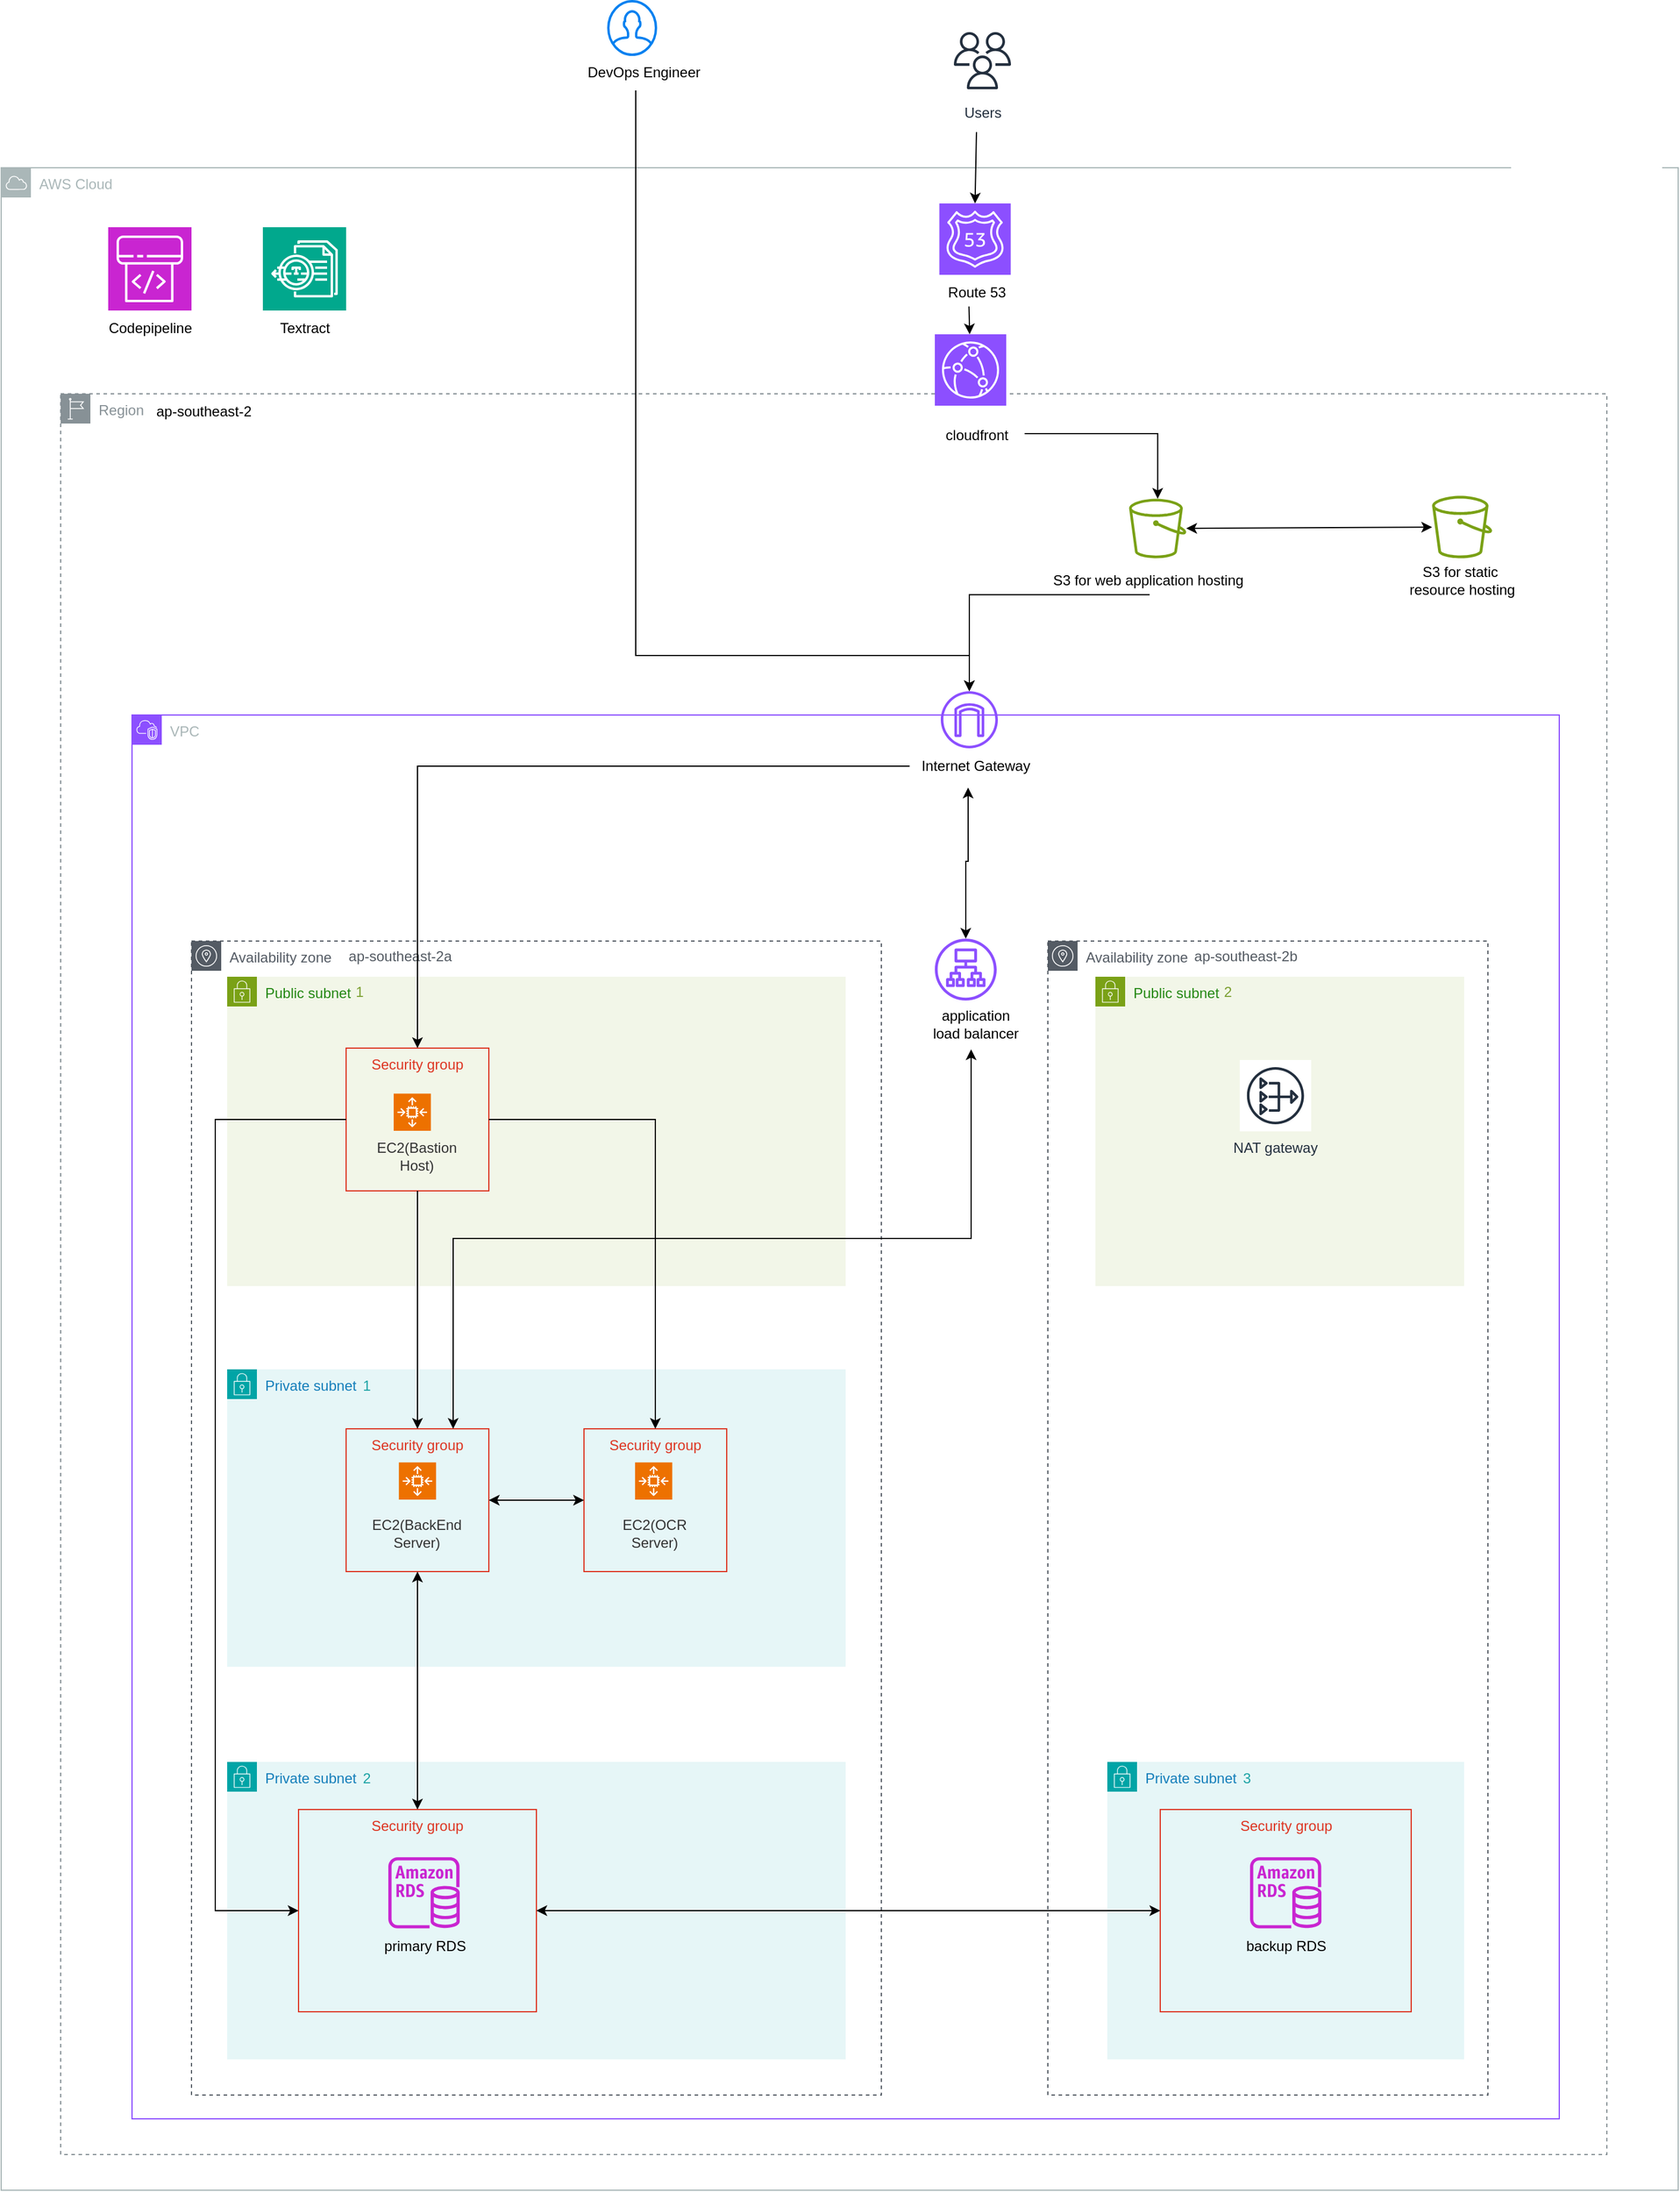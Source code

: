 <mxfile version="26.0.3">
  <diagram name="Page-1" id="8Btx2D27Im8ZOUqlHXfs">
    <mxGraphModel dx="2825" dy="2571" grid="1" gridSize="10" guides="1" tooltips="1" connect="1" arrows="1" fold="1" page="1" pageScale="1" pageWidth="827" pageHeight="1169" math="0" shadow="0">
      <root>
        <mxCell id="0" />
        <mxCell id="1" parent="0" />
        <mxCell id="GONTffMYKAudjiqWZch5-32" value="Availability zone" style="sketch=0;outlineConnect=0;gradientColor=none;html=1;whiteSpace=wrap;fontSize=12;fontStyle=0;shape=mxgraph.aws4.group;grIcon=mxgraph.aws4.group_availability_zone;strokeColor=#545B64;fillColor=none;verticalAlign=top;align=left;spacingLeft=30;fontColor=#545B64;dashed=1;" parent="1" vertex="1">
          <mxGeometry x="-390" y="550" width="580" height="970" as="geometry" />
        </mxCell>
        <mxCell id="GONTffMYKAudjiqWZch5-1" value="AWS Cloud" style="sketch=0;outlineConnect=0;gradientColor=none;html=1;whiteSpace=wrap;fontSize=12;fontStyle=0;shape=mxgraph.aws4.group;grIcon=mxgraph.aws4.group_aws_cloud;strokeColor=#AAB7B8;fillColor=none;verticalAlign=top;align=left;spacingLeft=30;fontColor=#AAB7B8;dashed=0;" parent="1" vertex="1">
          <mxGeometry x="-550" y="-100" width="1410" height="1700" as="geometry" />
        </mxCell>
        <mxCell id="GONTffMYKAudjiqWZch5-2" value="Region" style="sketch=0;outlineConnect=0;gradientColor=none;html=1;whiteSpace=wrap;fontSize=12;fontStyle=0;shape=mxgraph.aws4.group;grIcon=mxgraph.aws4.group_region;strokeColor=#879196;fillColor=none;verticalAlign=top;align=left;spacingLeft=30;fontColor=#879196;dashed=1;" parent="1" vertex="1">
          <mxGeometry x="-500" y="90" width="1300" height="1480" as="geometry" />
        </mxCell>
        <mxCell id="GONTffMYKAudjiqWZch5-3" value="ap-southeast-2" style="text;html=1;align=center;verticalAlign=middle;resizable=0;points=[];autosize=1;strokeColor=none;fillColor=none;" parent="1" vertex="1">
          <mxGeometry x="-430" y="90" width="100" height="30" as="geometry" />
        </mxCell>
        <mxCell id="GONTffMYKAudjiqWZch5-4" value="VPC" style="points=[[0,0],[0.25,0],[0.5,0],[0.75,0],[1,0],[1,0.25],[1,0.5],[1,0.75],[1,1],[0.75,1],[0.5,1],[0.25,1],[0,1],[0,0.75],[0,0.5],[0,0.25]];outlineConnect=0;gradientColor=none;html=1;whiteSpace=wrap;fontSize=12;fontStyle=0;container=0;pointerEvents=0;collapsible=0;recursiveResize=0;shape=mxgraph.aws4.group;grIcon=mxgraph.aws4.group_vpc2;strokeColor=#8C4FFF;fillColor=none;verticalAlign=top;align=left;spacingLeft=30;fontColor=#AAB7B8;dashed=0;" parent="1" vertex="1">
          <mxGeometry x="-440" y="360" width="1200" height="1180" as="geometry" />
        </mxCell>
        <mxCell id="GONTffMYKAudjiqWZch5-5" value="Users" style="sketch=0;outlineConnect=0;fontColor=#232F3E;gradientColor=none;strokeColor=#232F3E;fillColor=#ffffff;dashed=0;verticalLabelPosition=bottom;verticalAlign=top;align=center;html=1;fontSize=12;fontStyle=0;aspect=fixed;shape=mxgraph.aws4.resourceIcon;resIcon=mxgraph.aws4.users;" parent="1" vertex="1">
          <mxGeometry x="245" y="-220" width="60" height="60" as="geometry" />
        </mxCell>
        <mxCell id="GONTffMYKAudjiqWZch5-6" value="" style="endArrow=classic;html=1;rounded=0;entryX=0.5;entryY=0;entryDx=0;entryDy=0;entryPerimeter=0;" parent="1" target="GONTffMYKAudjiqWZch5-9" edge="1">
          <mxGeometry width="50" height="50" relative="1" as="geometry">
            <mxPoint x="270" y="-130" as="sourcePoint" />
            <mxPoint x="160" y="340" as="targetPoint" />
          </mxGeometry>
        </mxCell>
        <mxCell id="GONTffMYKAudjiqWZch5-7" value="" style="html=1;verticalLabelPosition=bottom;align=center;labelBackgroundColor=#ffffff;verticalAlign=top;strokeWidth=2;strokeColor=#0080F0;shadow=0;dashed=0;shape=mxgraph.ios7.icons.user;" parent="1" vertex="1">
          <mxGeometry x="-39.5" y="-240" width="40" height="45" as="geometry" />
        </mxCell>
        <mxCell id="GONTffMYKAudjiqWZch5-8" value="DevOps Engineer" style="text;html=1;align=center;verticalAlign=middle;resizable=0;points=[];autosize=1;strokeColor=none;fillColor=none;" parent="1" vertex="1">
          <mxGeometry x="-70" y="-195" width="120" height="30" as="geometry" />
        </mxCell>
        <mxCell id="GONTffMYKAudjiqWZch5-9" value="" style="sketch=0;points=[[0,0,0],[0.25,0,0],[0.5,0,0],[0.75,0,0],[1,0,0],[0,1,0],[0.25,1,0],[0.5,1,0],[0.75,1,0],[1,1,0],[0,0.25,0],[0,0.5,0],[0,0.75,0],[1,0.25,0],[1,0.5,0],[1,0.75,0]];outlineConnect=0;fontColor=#232F3E;fillColor=#8C4FFF;strokeColor=#ffffff;dashed=0;verticalLabelPosition=bottom;verticalAlign=top;align=center;html=1;fontSize=12;fontStyle=0;aspect=fixed;shape=mxgraph.aws4.resourceIcon;resIcon=mxgraph.aws4.route_53;" parent="1" vertex="1">
          <mxGeometry x="238.79" y="-70" width="60" height="60" as="geometry" />
        </mxCell>
        <mxCell id="GONTffMYKAudjiqWZch5-10" value="Route 53" style="text;html=1;align=center;verticalAlign=middle;resizable=0;points=[];autosize=1;strokeColor=none;fillColor=none;" parent="1" vertex="1">
          <mxGeometry x="235" y="-10" width="70" height="30" as="geometry" />
        </mxCell>
        <mxCell id="GONTffMYKAudjiqWZch5-11" value="" style="endArrow=classic;html=1;rounded=0;exitX=0.446;exitY=1;exitDx=0;exitDy=0;exitPerimeter=0;edgeStyle=orthogonalEdgeStyle;" parent="1" source="GONTffMYKAudjiqWZch5-8" target="GONTffMYKAudjiqWZch5-12" edge="1">
          <mxGeometry width="50" height="50" relative="1" as="geometry">
            <mxPoint x="91" y="80" as="sourcePoint" />
            <mxPoint x="141" y="30" as="targetPoint" />
            <Array as="points">
              <mxPoint x="-16" y="310" />
              <mxPoint x="264" y="310" />
            </Array>
          </mxGeometry>
        </mxCell>
        <mxCell id="GONTffMYKAudjiqWZch5-13" value="" style="sketch=0;outlineConnect=0;fontColor=#232F3E;gradientColor=none;fillColor=#7AA116;strokeColor=none;dashed=0;verticalLabelPosition=bottom;verticalAlign=top;align=center;html=1;fontSize=12;fontStyle=0;aspect=fixed;pointerEvents=1;shape=mxgraph.aws4.bucket;" parent="1" vertex="1">
          <mxGeometry x="398.31" y="178.25" width="48.08" height="50" as="geometry" />
        </mxCell>
        <mxCell id="GONTffMYKAudjiqWZch5-15" value="" style="sketch=0;outlineConnect=0;fontColor=#232F3E;gradientColor=none;fillColor=#7AA116;strokeColor=none;dashed=0;verticalLabelPosition=bottom;verticalAlign=top;align=center;html=1;fontSize=12;fontStyle=0;aspect=fixed;pointerEvents=1;shape=mxgraph.aws4.bucket;" parent="1" vertex="1">
          <mxGeometry x="653.07" y="175.75" width="50.48" height="52.5" as="geometry" />
        </mxCell>
        <mxCell id="GONTffMYKAudjiqWZch5-16" value="S3 for static&amp;nbsp;&lt;div&gt;resource hosting&lt;/div&gt;" style="text;html=1;align=center;verticalAlign=middle;resizable=0;points=[];autosize=1;strokeColor=none;fillColor=none;" parent="1" vertex="1">
          <mxGeometry x="623.31" y="227" width="110" height="40" as="geometry" />
        </mxCell>
        <mxCell id="GONTffMYKAudjiqWZch5-17" value="S3 for web application hosting" style="text;html=1;align=center;verticalAlign=middle;resizable=0;points=[];autosize=1;strokeColor=none;fillColor=none;" parent="1" vertex="1">
          <mxGeometry x="323.79" y="232" width="180" height="30" as="geometry" />
        </mxCell>
        <mxCell id="GONTffMYKAudjiqWZch5-18" value="" style="endArrow=classic;startArrow=classic;html=1;rounded=0;" parent="1" source="GONTffMYKAudjiqWZch5-13" target="GONTffMYKAudjiqWZch5-15" edge="1">
          <mxGeometry width="50" height="50" relative="1" as="geometry">
            <mxPoint x="78.31" y="232" as="sourcePoint" />
            <mxPoint x="128.31" y="182" as="targetPoint" />
          </mxGeometry>
        </mxCell>
        <mxCell id="GONTffMYKAudjiqWZch5-20" value="" style="endArrow=classic;html=1;rounded=0;exitX=1.006;exitY=0.45;exitDx=0;exitDy=0;exitPerimeter=0;edgeStyle=orthogonalEdgeStyle;" parent="1" source="GONTffMYKAudjiqWZch5-79" target="GONTffMYKAudjiqWZch5-13" edge="1">
          <mxGeometry width="50" height="50" relative="1" as="geometry">
            <mxPoint x="266.31" y="81" as="sourcePoint" />
            <mxPoint x="128.31" y="182" as="targetPoint" />
          </mxGeometry>
        </mxCell>
        <mxCell id="GONTffMYKAudjiqWZch5-26" value="Private subnet" style="points=[[0,0],[0.25,0],[0.5,0],[0.75,0],[1,0],[1,0.25],[1,0.5],[1,0.75],[1,1],[0.75,1],[0.5,1],[0.25,1],[0,1],[0,0.75],[0,0.5],[0,0.25]];outlineConnect=0;gradientColor=none;html=1;whiteSpace=wrap;fontSize=12;fontStyle=0;container=1;pointerEvents=0;collapsible=0;recursiveResize=0;shape=mxgraph.aws4.group;grIcon=mxgraph.aws4.group_security_group;grStroke=0;strokeColor=#00A4A6;fillColor=#E6F6F7;verticalAlign=top;align=left;spacingLeft=30;fontColor=#147EBA;dashed=0;" parent="1" vertex="1">
          <mxGeometry x="-360" y="910" width="520" height="250" as="geometry" />
        </mxCell>
        <mxCell id="GONTffMYKAudjiqWZch5-27" value="1" style="text;html=1;align=center;verticalAlign=middle;resizable=0;points=[];autosize=1;strokeColor=none;fillColor=none;fontColor=#1DA3A5;" parent="GONTffMYKAudjiqWZch5-26" vertex="1">
          <mxGeometry x="102" y="-1" width="30" height="30" as="geometry" />
        </mxCell>
        <mxCell id="GONTffMYKAudjiqWZch5-12" value="" style="sketch=0;outlineConnect=0;fontColor=#232F3E;gradientColor=none;fillColor=#8C4FFF;strokeColor=none;dashed=0;verticalLabelPosition=bottom;verticalAlign=top;align=center;html=1;fontSize=12;fontStyle=0;aspect=fixed;pointerEvents=1;shape=mxgraph.aws4.internet_gateway;" parent="1" vertex="1">
          <mxGeometry x="240.0" y="340" width="48" height="48" as="geometry" />
        </mxCell>
        <mxCell id="GONTffMYKAudjiqWZch5-33" value="Availability zone" style="sketch=0;outlineConnect=0;gradientColor=none;html=1;whiteSpace=wrap;fontSize=12;fontStyle=0;shape=mxgraph.aws4.group;grIcon=mxgraph.aws4.group_availability_zone;strokeColor=#545B64;fillColor=none;verticalAlign=top;align=left;spacingLeft=30;fontColor=#545B64;dashed=1;" parent="1" vertex="1">
          <mxGeometry x="330" y="550" width="370" height="970" as="geometry" />
        </mxCell>
        <mxCell id="GONTffMYKAudjiqWZch5-21" value="Internet Gateway" style="text;html=1;align=center;verticalAlign=middle;resizable=0;points=[];autosize=1;strokeColor=none;fillColor=none;" parent="1" vertex="1">
          <mxGeometry x="213.79" y="388" width="110" height="30" as="geometry" />
        </mxCell>
        <mxCell id="GONTffMYKAudjiqWZch5-22" value="Public subnet" style="points=[[0,0],[0.25,0],[0.5,0],[0.75,0],[1,0],[1,0.25],[1,0.5],[1,0.75],[1,1],[0.75,1],[0.5,1],[0.25,1],[0,1],[0,0.75],[0,0.5],[0,0.25]];outlineConnect=0;gradientColor=none;html=1;whiteSpace=wrap;fontSize=12;fontStyle=0;container=1;pointerEvents=0;collapsible=0;recursiveResize=0;shape=mxgraph.aws4.group;grIcon=mxgraph.aws4.group_security_group;grStroke=0;strokeColor=#7AA116;fillColor=#F2F6E8;verticalAlign=top;align=left;spacingLeft=30;fontColor=#248814;dashed=0;" parent="1" vertex="1">
          <mxGeometry x="-360" y="580" width="520" height="260" as="geometry" />
        </mxCell>
        <mxCell id="GONTffMYKAudjiqWZch5-23" value="1" style="text;html=1;align=center;verticalAlign=middle;resizable=0;points=[];autosize=1;strokeColor=none;fillColor=none;fontColor=#7CA032;" parent="GONTffMYKAudjiqWZch5-22" vertex="1">
          <mxGeometry x="96" y="-2" width="30" height="30" as="geometry" />
        </mxCell>
        <mxCell id="GONTffMYKAudjiqWZch5-58" value="Security group" style="fillColor=none;strokeColor=#DD3522;verticalAlign=top;fontStyle=0;fontColor=#DD3522;whiteSpace=wrap;html=1;container=0;" parent="GONTffMYKAudjiqWZch5-22" vertex="1">
          <mxGeometry x="100" y="60" width="120.0" height="120" as="geometry" />
        </mxCell>
        <mxCell id="GONTffMYKAudjiqWZch5-62" value="" style="sketch=0;points=[[0,0,0],[0.25,0,0],[0.5,0,0],[0.75,0,0],[1,0,0],[0,1,0],[0.25,1,0],[0.5,1,0],[0.75,1,0],[1,1,0],[0,0.25,0],[0,0.5,0],[0,0.75,0],[1,0.25,0],[1,0.5,0],[1,0.75,0]];outlineConnect=0;fontColor=#232F3E;fillColor=#ED7100;strokeColor=#ffffff;dashed=0;verticalLabelPosition=bottom;verticalAlign=top;align=center;html=1;fontSize=12;fontStyle=0;aspect=fixed;shape=mxgraph.aws4.resourceIcon;resIcon=mxgraph.aws4.auto_scaling2;" parent="GONTffMYKAudjiqWZch5-22" vertex="1">
          <mxGeometry x="139.998" y="98.235" width="31.28" height="31.28" as="geometry" />
        </mxCell>
        <mxCell id="GONTffMYKAudjiqWZch5-63" value="EC2(Bastion Host)" style="whiteSpace=wrap;html=1;fillColor=none;fontColor=#333333;strokeColor=none;" parent="GONTffMYKAudjiqWZch5-22" vertex="1">
          <mxGeometry x="117.346" y="139.997" width="85.308" height="21.176" as="geometry" />
        </mxCell>
        <mxCell id="GONTffMYKAudjiqWZch5-24" value="Public subnet" style="points=[[0,0],[0.25,0],[0.5,0],[0.75,0],[1,0],[1,0.25],[1,0.5],[1,0.75],[1,1],[0.75,1],[0.5,1],[0.25,1],[0,1],[0,0.75],[0,0.5],[0,0.25]];outlineConnect=0;gradientColor=none;html=1;whiteSpace=wrap;fontSize=12;fontStyle=0;container=1;pointerEvents=0;collapsible=0;recursiveResize=0;shape=mxgraph.aws4.group;grIcon=mxgraph.aws4.group_security_group;grStroke=0;strokeColor=#7AA116;fillColor=#F2F6E8;verticalAlign=top;align=left;spacingLeft=30;fontColor=#248814;dashed=0;" parent="1" vertex="1">
          <mxGeometry x="370" y="580" width="310" height="260" as="geometry" />
        </mxCell>
        <mxCell id="GONTffMYKAudjiqWZch5-25" value="2" style="text;html=1;align=center;verticalAlign=middle;resizable=0;points=[];autosize=1;strokeColor=none;fillColor=none;fontColor=#7CA032;" parent="GONTffMYKAudjiqWZch5-24" vertex="1">
          <mxGeometry x="96" y="-2" width="30" height="30" as="geometry" />
        </mxCell>
        <mxCell id="GONTffMYKAudjiqWZch5-28" value="Private subnet" style="points=[[0,0],[0.25,0],[0.5,0],[0.75,0],[1,0],[1,0.25],[1,0.5],[1,0.75],[1,1],[0.75,1],[0.5,1],[0.25,1],[0,1],[0,0.75],[0,0.5],[0,0.25]];outlineConnect=0;gradientColor=none;html=1;whiteSpace=wrap;fontSize=12;fontStyle=0;container=1;pointerEvents=0;collapsible=0;recursiveResize=0;shape=mxgraph.aws4.group;grIcon=mxgraph.aws4.group_security_group;grStroke=0;strokeColor=#00A4A6;fillColor=#E6F6F7;verticalAlign=top;align=left;spacingLeft=30;fontColor=#147EBA;dashed=0;" parent="1" vertex="1">
          <mxGeometry x="-360" y="1240" width="520" height="250" as="geometry" />
        </mxCell>
        <mxCell id="GONTffMYKAudjiqWZch5-50" value="Security group" style="fillColor=none;strokeColor=#DD3522;verticalAlign=top;fontStyle=0;fontColor=#DD3522;whiteSpace=wrap;html=1;" parent="GONTffMYKAudjiqWZch5-28" vertex="1">
          <mxGeometry x="60" y="40" width="200" height="170" as="geometry" />
        </mxCell>
        <mxCell id="GONTffMYKAudjiqWZch5-29" value="2" style="text;html=1;align=center;verticalAlign=middle;resizable=0;points=[];autosize=1;strokeColor=none;fillColor=none;fontColor=#1DA3A5;" parent="GONTffMYKAudjiqWZch5-28" vertex="1">
          <mxGeometry x="102" y="-1" width="30" height="30" as="geometry" />
        </mxCell>
        <mxCell id="GONTffMYKAudjiqWZch5-47" value="" style="sketch=0;outlineConnect=0;fontColor=#232F3E;gradientColor=none;fillColor=#C925D1;strokeColor=none;dashed=0;verticalLabelPosition=bottom;verticalAlign=top;align=center;html=1;fontSize=12;fontStyle=0;aspect=fixed;pointerEvents=1;shape=mxgraph.aws4.rds_instance;" parent="GONTffMYKAudjiqWZch5-28" vertex="1">
          <mxGeometry x="135.5" y="80" width="60" height="60" as="geometry" />
        </mxCell>
        <mxCell id="GONTffMYKAudjiqWZch5-73" value="primary RDS" style="text;html=1;align=center;verticalAlign=middle;resizable=0;points=[];autosize=1;strokeColor=none;fillColor=none;" parent="GONTffMYKAudjiqWZch5-28" vertex="1">
          <mxGeometry x="120.5" y="140" width="90" height="30" as="geometry" />
        </mxCell>
        <mxCell id="GONTffMYKAudjiqWZch5-30" value="Private subnet" style="points=[[0,0],[0.25,0],[0.5,0],[0.75,0],[1,0],[1,0.25],[1,0.5],[1,0.75],[1,1],[0.75,1],[0.5,1],[0.25,1],[0,1],[0,0.75],[0,0.5],[0,0.25]];outlineConnect=0;gradientColor=none;html=1;whiteSpace=wrap;fontSize=12;fontStyle=0;container=1;pointerEvents=0;collapsible=0;recursiveResize=0;shape=mxgraph.aws4.group;grIcon=mxgraph.aws4.group_security_group;grStroke=0;strokeColor=#00A4A6;fillColor=#E6F6F7;verticalAlign=top;align=left;spacingLeft=30;fontColor=#147EBA;dashed=0;" parent="1" vertex="1">
          <mxGeometry x="380" y="1240" width="300" height="250" as="geometry" />
        </mxCell>
        <mxCell id="GONTffMYKAudjiqWZch5-31" value="3" style="text;html=1;align=center;verticalAlign=middle;resizable=0;points=[];autosize=1;strokeColor=none;fillColor=none;fontColor=#1DA3A5;" parent="GONTffMYKAudjiqWZch5-30" vertex="1">
          <mxGeometry x="102" y="-1" width="30" height="30" as="geometry" />
        </mxCell>
        <mxCell id="GONTffMYKAudjiqWZch5-49" value="Security group" style="fillColor=none;strokeColor=#DD3522;verticalAlign=top;fontStyle=0;fontColor=#DD3522;whiteSpace=wrap;html=1;" parent="GONTffMYKAudjiqWZch5-30" vertex="1">
          <mxGeometry x="44.5" y="40" width="211" height="170" as="geometry" />
        </mxCell>
        <mxCell id="GONTffMYKAudjiqWZch5-35" value="" style="endArrow=classic;html=1;rounded=0;exitX=0.51;exitY=0.897;exitDx=0;exitDy=0;exitPerimeter=0;edgeStyle=orthogonalEdgeStyle;" parent="1" source="GONTffMYKAudjiqWZch5-17" target="GONTffMYKAudjiqWZch5-12" edge="1">
          <mxGeometry width="50" height="50" relative="1" as="geometry">
            <mxPoint x="446.39" y="262" as="sourcePoint" />
            <mxPoint x="284.39" y="374" as="targetPoint" />
          </mxGeometry>
        </mxCell>
        <mxCell id="GONTffMYKAudjiqWZch5-36" value="ap-southeast-2a" style="text;html=1;align=center;verticalAlign=middle;resizable=0;points=[];autosize=1;strokeColor=none;fillColor=none;fontColor=#545B63;" parent="1" vertex="1">
          <mxGeometry x="-270" y="548" width="110" height="30" as="geometry" />
        </mxCell>
        <mxCell id="GONTffMYKAudjiqWZch5-38" value="ap-southeast-2b" style="text;html=1;align=center;verticalAlign=middle;resizable=0;points=[];autosize=1;strokeColor=none;fillColor=none;fontColor=#545B63;" parent="1" vertex="1">
          <mxGeometry x="441.39" y="548" width="110" height="30" as="geometry" />
        </mxCell>
        <mxCell id="GONTffMYKAudjiqWZch5-40" value="" style="sketch=0;outlineConnect=0;fontColor=#232F3E;gradientColor=none;fillColor=#8C4FFF;strokeColor=none;dashed=0;verticalLabelPosition=bottom;verticalAlign=top;align=center;html=1;fontSize=12;fontStyle=0;aspect=fixed;pointerEvents=1;shape=mxgraph.aws4.application_load_balancer;" parent="1" vertex="1">
          <mxGeometry x="235" y="548" width="52" height="52" as="geometry" />
        </mxCell>
        <mxCell id="GONTffMYKAudjiqWZch5-41" value="application&lt;div&gt;load balancer&lt;/div&gt;" style="text;html=1;align=center;verticalAlign=middle;resizable=0;points=[];autosize=1;strokeColor=none;fillColor=none;" parent="1" vertex="1">
          <mxGeometry x="218.79" y="600" width="100" height="40" as="geometry" />
        </mxCell>
        <mxCell id="GONTffMYKAudjiqWZch5-46" value="NAT gateway" style="sketch=0;outlineConnect=0;fontColor=#232F3E;gradientColor=none;strokeColor=#232F3E;fillColor=#ffffff;dashed=0;verticalLabelPosition=bottom;verticalAlign=top;align=center;html=1;fontSize=12;fontStyle=0;aspect=fixed;shape=mxgraph.aws4.resourceIcon;resIcon=mxgraph.aws4.nat_gateway;" parent="1" vertex="1">
          <mxGeometry x="491.39" y="650" width="60" height="60" as="geometry" />
        </mxCell>
        <mxCell id="GONTffMYKAudjiqWZch5-48" value="" style="sketch=0;outlineConnect=0;fontColor=#232F3E;gradientColor=none;fillColor=#C925D1;strokeColor=none;dashed=0;verticalLabelPosition=bottom;verticalAlign=top;align=center;html=1;fontSize=12;fontStyle=0;aspect=fixed;pointerEvents=1;shape=mxgraph.aws4.rds_instance;" parent="1" vertex="1">
          <mxGeometry x="500" y="1320" width="60" height="60" as="geometry" />
        </mxCell>
        <mxCell id="GONTffMYKAudjiqWZch5-51" value="" style="group" parent="1" vertex="1" connectable="0">
          <mxGeometry x="-330" y="960" width="190" height="120" as="geometry" />
        </mxCell>
        <mxCell id="GONTffMYKAudjiqWZch5-59" value="" style="group" parent="GONTffMYKAudjiqWZch5-51" vertex="1" connectable="0">
          <mxGeometry width="190" height="120" as="geometry" />
        </mxCell>
        <mxCell id="GONTffMYKAudjiqWZch5-42" value="Security group" style="fillColor=none;strokeColor=#DD3522;verticalAlign=top;fontStyle=0;fontColor=#DD3522;whiteSpace=wrap;html=1;container=1;" parent="GONTffMYKAudjiqWZch5-59" vertex="1">
          <mxGeometry x="70" width="120.0" height="120" as="geometry" />
        </mxCell>
        <mxCell id="GONTffMYKAudjiqWZch5-43" value="" style="sketch=0;points=[[0,0,0],[0.25,0,0],[0.5,0,0],[0.75,0,0],[1,0,0],[0,1,0],[0.25,1,0],[0.5,1,0],[0.75,1,0],[1,1,0],[0,0.25,0],[0,0.5,0],[0,0.75,0],[1,0.25,0],[1,0.5,0],[1,0.75,0]];outlineConnect=0;fontColor=#232F3E;fillColor=#ED7100;strokeColor=#ffffff;dashed=0;verticalLabelPosition=bottom;verticalAlign=top;align=center;html=1;fontSize=12;fontStyle=0;aspect=fixed;shape=mxgraph.aws4.resourceIcon;resIcon=mxgraph.aws4.auto_scaling2;" parent="GONTffMYKAudjiqWZch5-59" vertex="1">
          <mxGeometry x="114.358" y="28.235" width="31.28" height="31.28" as="geometry" />
        </mxCell>
        <mxCell id="GONTffMYKAudjiqWZch5-44" value="EC2(BackEnd Server)" style="whiteSpace=wrap;html=1;fillColor=none;fontColor=#333333;strokeColor=none;" parent="GONTffMYKAudjiqWZch5-59" vertex="1">
          <mxGeometry x="87.346" y="77.647" width="85.308" height="21.176" as="geometry" />
        </mxCell>
        <mxCell id="GONTffMYKAudjiqWZch5-57" value="" style="group" parent="1" vertex="1" connectable="0">
          <mxGeometry x="-60" y="960" width="120.0" height="120" as="geometry" />
        </mxCell>
        <mxCell id="GONTffMYKAudjiqWZch5-53" value="Security group" style="fillColor=none;strokeColor=#DD3522;verticalAlign=top;fontStyle=0;fontColor=#DD3522;whiteSpace=wrap;html=1;" parent="GONTffMYKAudjiqWZch5-57" vertex="1">
          <mxGeometry width="120.0" height="120" as="geometry" />
        </mxCell>
        <mxCell id="GONTffMYKAudjiqWZch5-54" value="" style="sketch=0;points=[[0,0,0],[0.25,0,0],[0.5,0,0],[0.75,0,0],[1,0,0],[0,1,0],[0.25,1,0],[0.5,1,0],[0.75,1,0],[1,1,0],[0,0.25,0],[0,0.5,0],[0,0.75,0],[1,0.25,0],[1,0.5,0],[1,0.75,0]];outlineConnect=0;fontColor=#232F3E;fillColor=#ED7100;strokeColor=#ffffff;dashed=0;verticalLabelPosition=bottom;verticalAlign=top;align=center;html=1;fontSize=12;fontStyle=0;aspect=fixed;shape=mxgraph.aws4.resourceIcon;resIcon=mxgraph.aws4.auto_scaling2;" parent="GONTffMYKAudjiqWZch5-57" vertex="1">
          <mxGeometry x="42.938" y="28.235" width="31.28" height="31.28" as="geometry" />
        </mxCell>
        <mxCell id="GONTffMYKAudjiqWZch5-55" value="EC2(OCR Server)" style="whiteSpace=wrap;html=1;fillColor=none;fontColor=#333333;strokeColor=none;" parent="GONTffMYKAudjiqWZch5-57" vertex="1">
          <mxGeometry x="17.346" y="77.647" width="85.308" height="21.176" as="geometry" />
        </mxCell>
        <mxCell id="GONTffMYKAudjiqWZch5-65" value="" style="endArrow=classic;startArrow=classic;html=1;rounded=0;exitX=1;exitY=0.5;exitDx=0;exitDy=0;entryX=0;entryY=0.5;entryDx=0;entryDy=0;" parent="1" source="GONTffMYKAudjiqWZch5-42" target="GONTffMYKAudjiqWZch5-53" edge="1">
          <mxGeometry width="50" height="50" relative="1" as="geometry">
            <mxPoint x="270" y="760" as="sourcePoint" />
            <mxPoint x="320" y="710" as="targetPoint" />
          </mxGeometry>
        </mxCell>
        <mxCell id="GONTffMYKAudjiqWZch5-66" value="" style="endArrow=classic;html=1;rounded=0;edgeStyle=orthogonalEdgeStyle;entryX=0.5;entryY=0;entryDx=0;entryDy=0;" parent="1" source="GONTffMYKAudjiqWZch5-21" target="GONTffMYKAudjiqWZch5-58" edge="1">
          <mxGeometry width="50" height="50" relative="1" as="geometry">
            <mxPoint x="270" y="620" as="sourcePoint" />
            <mxPoint x="320" y="570" as="targetPoint" />
          </mxGeometry>
        </mxCell>
        <mxCell id="GONTffMYKAudjiqWZch5-70" style="edgeStyle=orthogonalEdgeStyle;rounded=0;orthogonalLoop=1;jettySize=auto;html=1;exitX=0.5;exitY=1;exitDx=0;exitDy=0;entryX=0.5;entryY=0;entryDx=0;entryDy=0;" parent="1" source="GONTffMYKAudjiqWZch5-58" target="GONTffMYKAudjiqWZch5-42" edge="1">
          <mxGeometry relative="1" as="geometry" />
        </mxCell>
        <mxCell id="GONTffMYKAudjiqWZch5-72" value="backup RDS" style="text;html=1;align=center;verticalAlign=middle;resizable=0;points=[];autosize=1;strokeColor=none;fillColor=none;" parent="1" vertex="1">
          <mxGeometry x="485" y="1380" width="90" height="30" as="geometry" />
        </mxCell>
        <mxCell id="GONTffMYKAudjiqWZch5-74" value="" style="endArrow=classic;startArrow=classic;html=1;rounded=0;exitX=0.5;exitY=0;exitDx=0;exitDy=0;entryX=0.5;entryY=1;entryDx=0;entryDy=0;" parent="1" source="GONTffMYKAudjiqWZch5-50" target="GONTffMYKAudjiqWZch5-42" edge="1">
          <mxGeometry width="50" height="50" relative="1" as="geometry">
            <mxPoint x="270" y="1010" as="sourcePoint" />
            <mxPoint x="320" y="960" as="targetPoint" />
          </mxGeometry>
        </mxCell>
        <mxCell id="GONTffMYKAudjiqWZch5-75" value="" style="endArrow=classic;startArrow=classic;html=1;rounded=0;exitX=1;exitY=0.5;exitDx=0;exitDy=0;entryX=0;entryY=0.5;entryDx=0;entryDy=0;" parent="1" source="GONTffMYKAudjiqWZch5-50" target="GONTffMYKAudjiqWZch5-49" edge="1">
          <mxGeometry width="50" height="50" relative="1" as="geometry">
            <mxPoint x="270" y="1010" as="sourcePoint" />
            <mxPoint x="320" y="960" as="targetPoint" />
          </mxGeometry>
        </mxCell>
        <mxCell id="GONTffMYKAudjiqWZch5-76" value="" style="endArrow=classic;html=1;rounded=0;exitX=0;exitY=0.5;exitDx=0;exitDy=0;entryX=0;entryY=0.5;entryDx=0;entryDy=0;edgeStyle=orthogonalEdgeStyle;" parent="1" source="GONTffMYKAudjiqWZch5-58" target="GONTffMYKAudjiqWZch5-50" edge="1">
          <mxGeometry width="50" height="50" relative="1" as="geometry">
            <mxPoint x="270" y="880" as="sourcePoint" />
            <mxPoint x="320" y="830" as="targetPoint" />
            <Array as="points">
              <mxPoint x="-370" y="700" />
              <mxPoint x="-370" y="1365" />
            </Array>
          </mxGeometry>
        </mxCell>
        <mxCell id="GONTffMYKAudjiqWZch5-78" value="" style="endArrow=classic;html=1;rounded=0;exitX=0.41;exitY=0.887;exitDx=0;exitDy=0;exitPerimeter=0;" parent="1" source="GONTffMYKAudjiqWZch5-10" target="GONTffMYKAudjiqWZch5-77" edge="1">
          <mxGeometry width="50" height="50" relative="1" as="geometry">
            <mxPoint x="264" y="17" as="sourcePoint" />
            <mxPoint x="264" y="340" as="targetPoint" />
          </mxGeometry>
        </mxCell>
        <mxCell id="GONTffMYKAudjiqWZch5-77" value="" style="sketch=0;points=[[0,0,0],[0.25,0,0],[0.5,0,0],[0.75,0,0],[1,0,0],[0,1,0],[0.25,1,0],[0.5,1,0],[0.75,1,0],[1,1,0],[0,0.25,0],[0,0.5,0],[0,0.75,0],[1,0.25,0],[1,0.5,0],[1,0.75,0]];outlineConnect=0;fontColor=#232F3E;fillColor=#8C4FFF;strokeColor=#ffffff;dashed=0;verticalLabelPosition=bottom;verticalAlign=top;align=center;html=1;fontSize=12;fontStyle=0;aspect=fixed;shape=mxgraph.aws4.resourceIcon;resIcon=mxgraph.aws4.cloudfront;" parent="1" vertex="1">
          <mxGeometry x="235" y="40" width="60" height="60" as="geometry" />
        </mxCell>
        <mxCell id="GONTffMYKAudjiqWZch5-79" value="cloudfront" style="text;html=1;align=center;verticalAlign=middle;resizable=0;points=[];autosize=1;strokeColor=none;fillColor=none;" parent="1" vertex="1">
          <mxGeometry x="230" y="110" width="80" height="30" as="geometry" />
        </mxCell>
        <mxCell id="GONTffMYKAudjiqWZch5-80" value="" style="endArrow=classic;html=1;rounded=0;exitX=0.447;exitY=1.1;exitDx=0;exitDy=0;exitPerimeter=0;edgeStyle=orthogonalEdgeStyle;startArrow=classic;startFill=1;" parent="1" source="GONTffMYKAudjiqWZch5-21" target="GONTffMYKAudjiqWZch5-40" edge="1">
          <mxGeometry width="50" height="50" relative="1" as="geometry">
            <mxPoint x="270" y="940" as="sourcePoint" />
            <mxPoint x="320" y="890" as="targetPoint" />
          </mxGeometry>
        </mxCell>
        <mxCell id="GONTffMYKAudjiqWZch5-82" value="" style="endArrow=classic;html=1;rounded=0;exitX=0.467;exitY=1.025;exitDx=0;exitDy=0;exitPerimeter=0;entryX=0.75;entryY=0;entryDx=0;entryDy=0;edgeStyle=orthogonalEdgeStyle;startArrow=classic;startFill=1;" parent="1" source="GONTffMYKAudjiqWZch5-41" target="GONTffMYKAudjiqWZch5-42" edge="1">
          <mxGeometry width="50" height="50" relative="1" as="geometry">
            <mxPoint x="270" y="940" as="sourcePoint" />
            <mxPoint x="320" y="890" as="targetPoint" />
          </mxGeometry>
        </mxCell>
        <mxCell id="GONTffMYKAudjiqWZch5-83" value="" style="sketch=0;points=[[0,0,0],[0.25,0,0],[0.5,0,0],[0.75,0,0],[1,0,0],[0,1,0],[0.25,1,0],[0.5,1,0],[0.75,1,0],[1,1,0],[0,0.25,0],[0,0.5,0],[0,0.75,0],[1,0.25,0],[1,0.5,0],[1,0.75,0]];outlineConnect=0;fontColor=#232F3E;fillColor=#C925D1;strokeColor=#ffffff;dashed=0;verticalLabelPosition=bottom;verticalAlign=top;align=center;html=1;fontSize=12;fontStyle=0;aspect=fixed;shape=mxgraph.aws4.resourceIcon;resIcon=mxgraph.aws4.codepipeline;" parent="1" vertex="1">
          <mxGeometry x="-460" y="-50" width="70" height="70" as="geometry" />
        </mxCell>
        <mxCell id="GONTffMYKAudjiqWZch5-84" value="Codepipeline" style="text;html=1;align=center;verticalAlign=middle;resizable=0;points=[];autosize=1;strokeColor=none;fillColor=none;" parent="1" vertex="1">
          <mxGeometry x="-470" y="20" width="90" height="30" as="geometry" />
        </mxCell>
        <mxCell id="GONTffMYKAudjiqWZch5-85" value="" style="sketch=0;points=[[0,0,0],[0.25,0,0],[0.5,0,0],[0.75,0,0],[1,0,0],[0,1,0],[0.25,1,0],[0.5,1,0],[0.75,1,0],[1,1,0],[0,0.25,0],[0,0.5,0],[0,0.75,0],[1,0.25,0],[1,0.5,0],[1,0.75,0]];outlineConnect=0;fontColor=#232F3E;fillColor=#01A88D;strokeColor=#ffffff;dashed=0;verticalLabelPosition=bottom;verticalAlign=top;align=center;html=1;fontSize=12;fontStyle=0;aspect=fixed;shape=mxgraph.aws4.resourceIcon;resIcon=mxgraph.aws4.textract;" parent="1" vertex="1">
          <mxGeometry x="-330" y="-50" width="70" height="70" as="geometry" />
        </mxCell>
        <mxCell id="GONTffMYKAudjiqWZch5-86" value="Textract" style="text;html=1;align=center;verticalAlign=middle;resizable=0;points=[];autosize=1;strokeColor=none;fillColor=none;" parent="1" vertex="1">
          <mxGeometry x="-330" y="20" width="70" height="30" as="geometry" />
        </mxCell>
        <mxCell id="RxJjc28ybIBMQ1-O--T_-1" style="edgeStyle=orthogonalEdgeStyle;rounded=0;orthogonalLoop=1;jettySize=auto;html=1;exitX=1;exitY=0.5;exitDx=0;exitDy=0;" edge="1" parent="1" source="GONTffMYKAudjiqWZch5-58" target="GONTffMYKAudjiqWZch5-53">
          <mxGeometry relative="1" as="geometry" />
        </mxCell>
      </root>
    </mxGraphModel>
  </diagram>
</mxfile>
